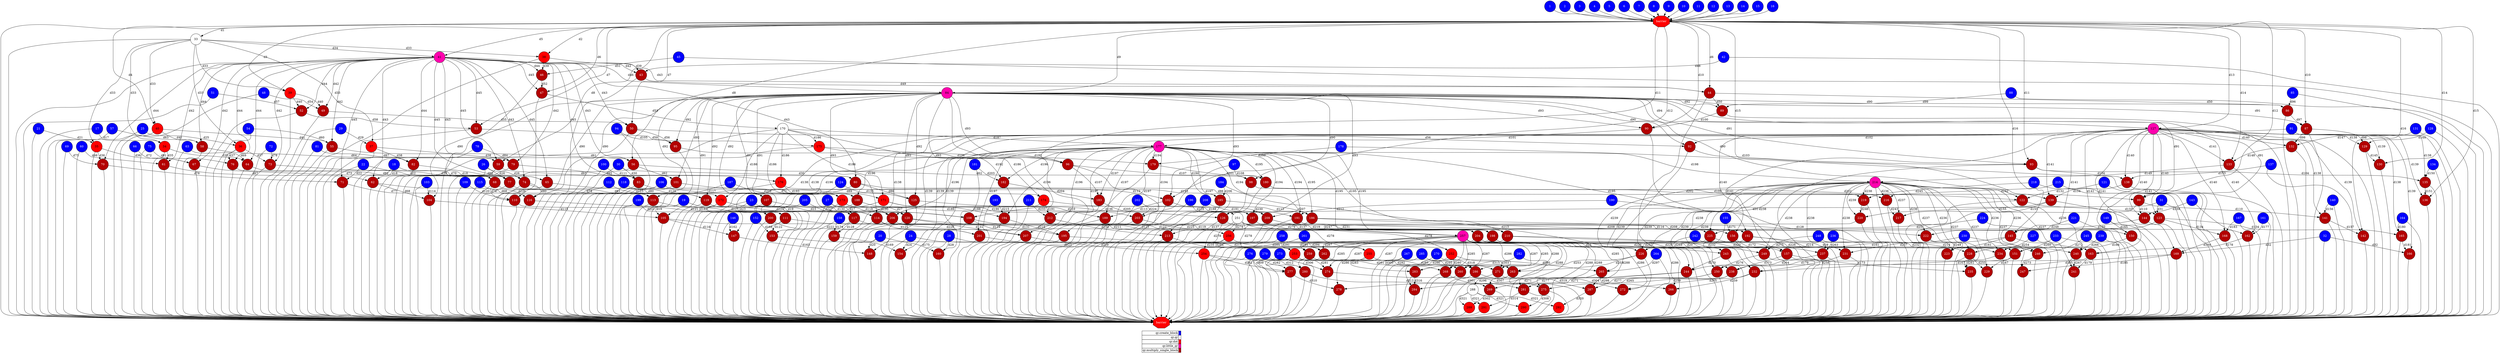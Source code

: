 digraph {
  rankdir=TB;
  labeljust="l";
  subgraph dependence_graph {
    ranksep=0.20;
    node[height=0.75];

1[shape=circle, style=filled fillcolor="#0000ff" fontcolor="#ffffff"];
2[shape=circle, style=filled fillcolor="#0000ff" fontcolor="#ffffff"];
3[shape=circle, style=filled fillcolor="#0000ff" fontcolor="#ffffff"];
4[shape=circle, style=filled fillcolor="#0000ff" fontcolor="#ffffff"];
5[shape=circle, style=filled fillcolor="#0000ff" fontcolor="#ffffff"];
6[shape=circle, style=filled fillcolor="#0000ff" fontcolor="#ffffff"];
7[shape=circle, style=filled fillcolor="#0000ff" fontcolor="#ffffff"];
8[shape=circle, style=filled fillcolor="#0000ff" fontcolor="#ffffff"];
9[shape=circle, style=filled fillcolor="#0000ff" fontcolor="#ffffff"];
10[shape=circle, style=filled fillcolor="#0000ff" fontcolor="#ffffff"];
11[shape=circle, style=filled fillcolor="#0000ff" fontcolor="#ffffff"];
12[shape=circle, style=filled fillcolor="#0000ff" fontcolor="#ffffff"];
13[shape=circle, style=filled fillcolor="#0000ff" fontcolor="#ffffff"];
14[shape=circle, style=filled fillcolor="#0000ff" fontcolor="#ffffff"];
15[shape=circle, style=filled fillcolor="#0000ff" fontcolor="#ffffff"];
16[shape=circle, style=filled fillcolor="#0000ff" fontcolor="#ffffff"];
Synchro1[label="barrier", shape=octagon, style=filled fillcolor="#ff0000" fontcolor="#FFFFFF"];
10 -> Synchro1;
13 -> Synchro1;
6 -> Synchro1;
8 -> Synchro1;
14 -> Synchro1;
4 -> Synchro1;
3 -> Synchro1;
1 -> Synchro1;
15 -> Synchro1;
5 -> Synchro1;
2 -> Synchro1;
7 -> Synchro1;
11 -> Synchro1;
16 -> Synchro1;
9 -> Synchro1;
12 -> Synchro1;
17[shape=circle, style=filled fillcolor="#0000ff" fontcolor="#ffffff"];
18[shape=circle, style=filled fillcolor="#0000ff" fontcolor="#ffffff"];
19[shape=circle, style=filled fillcolor="#0000ff" fontcolor="#ffffff"];
20[shape=circle, style=filled fillcolor="#0000ff" fontcolor="#ffffff"];
21[shape=circle, style=filled fillcolor="#0000ff" fontcolor="#ffffff"];
22[shape=circle, style=filled fillcolor="#0000ff" fontcolor="#ffffff"];
23[shape=circle, style=filled fillcolor="#0000ff" fontcolor="#ffffff"];
24[shape=circle, style=filled fillcolor="#0000ff" fontcolor="#ffffff"];
25[shape=circle, style=filled fillcolor="#0000ff" fontcolor="#ffffff"];
26[shape=circle, style=filled fillcolor="#0000ff" fontcolor="#ffffff"];
27[shape=circle, style=filled fillcolor="#0000ff" fontcolor="#ffffff"];
28[shape=circle, style=filled fillcolor="#0000ff" fontcolor="#ffffff"];
29[shape=circle, style=filled fillcolor="#0000ff" fontcolor="#ffffff"];
30[shape=circle, style=filled fillcolor="#0000ff" fontcolor="#ffffff"];
31[shape=circle, style=filled fillcolor="#0000ff" fontcolor="#ffffff"];
32[shape=circle, style=filled fillcolor="#0000ff" fontcolor="#ffffff"];
33[shape=circle, style=filled fillcolor="#ffffff" fontcolor="#000000"];
Synchro1 -> 33[ label="d1" ];
34[shape=circle, style=filled fillcolor="#ff0000" fontcolor="#000000"];
17 -> 34[ label="d17" ];
33 -> 34[ label="d33" ];
35[shape=circle, style=filled fillcolor="#ff0000" fontcolor="#000000"];
21 -> 35[ label="d21" ];
33 -> 35[ label="d33" ];
36[shape=circle, style=filled fillcolor="#ff0000" fontcolor="#000000"];
25 -> 36[ label="d25" ];
33 -> 36[ label="d33" ];
37[shape=circle, style=filled fillcolor="#ff0000" fontcolor="#000000"];
29 -> 37[ label="d29" ];
33 -> 37[ label="d33" ];
38[shape=circle, style=filled fillcolor="#ff0000" fontcolor="#000000"];
33 -> 38[ label="d33" ];
Synchro1 -> 38[ label="d2" ];
39[shape=circle, style=filled fillcolor="#ff0000" fontcolor="#000000"];
33 -> 39[ label="d33" ];
Synchro1 -> 39[ label="d3" ];
40[shape=circle, style=filled fillcolor="#ff0000" fontcolor="#000000"];
33 -> 40[ label="d33" ];
Synchro1 -> 40[ label="d4" ];
41[shape=circle, style=filled fillcolor="#ff00ae" fontcolor="#000000"];
33 -> 41[ label="d34" ];
Synchro1 -> 41[ label="d5" ];
42[shape=circle, style=filled fillcolor="#0000ff" fontcolor="#ffffff"];
43[shape=circle, style=filled fillcolor="#b30000" fontcolor="#ffffff"];
41 -> 43[ label="d42" ];
38 -> 43[ label="d39" ];
42 -> 43[ label="d48" ];
44[shape=circle, style=filled fillcolor="#b30000" fontcolor="#ffffff"];
41 -> 44[ label="d43" ];
Synchro1 -> 44[ label="d6" ];
43 -> 44[ label="d49" ];
45[shape=circle, style=filled fillcolor="#0000ff" fontcolor="#ffffff"];
46[shape=circle, style=filled fillcolor="#b30000" fontcolor="#ffffff"];
41 -> 46[ label="d44" ];
38 -> 46[ label="d39" ];
45 -> 46[ label="d51" ];
47[shape=circle, style=filled fillcolor="#b30000" fontcolor="#ffffff"];
41 -> 47[ label="d45" ];
Synchro1 -> 47[ label="d6" ];
46 -> 47[ label="d52" ];
48[shape=circle, style=filled fillcolor="#0000ff" fontcolor="#ffffff"];
49[shape=circle, style=filled fillcolor="#b30000" fontcolor="#ffffff"];
41 -> 49[ label="d42" ];
39 -> 49[ label="d40" ];
48 -> 49[ label="d54" ];
50[shape=circle, style=filled fillcolor="#b30000" fontcolor="#ffffff"];
41 -> 50[ label="d43" ];
Synchro1 -> 50[ label="d7" ];
49 -> 50[ label="d55" ];
51[shape=circle, style=filled fillcolor="#0000ff" fontcolor="#ffffff"];
52[shape=circle, style=filled fillcolor="#b30000" fontcolor="#ffffff"];
41 -> 52[ label="d44" ];
39 -> 52[ label="d40" ];
51 -> 52[ label="d57" ];
53[shape=circle, style=filled fillcolor="#b30000" fontcolor="#ffffff"];
41 -> 53[ label="d45" ];
Synchro1 -> 53[ label="d7" ];
52 -> 53[ label="d58" ];
54[shape=circle, style=filled fillcolor="#0000ff" fontcolor="#ffffff"];
55[shape=circle, style=filled fillcolor="#b30000" fontcolor="#ffffff"];
41 -> 55[ label="d42" ];
40 -> 55[ label="d41" ];
54 -> 55[ label="d60" ];
56[shape=circle, style=filled fillcolor="#b30000" fontcolor="#ffffff"];
41 -> 56[ label="d43" ];
Synchro1 -> 56[ label="d8" ];
55 -> 56[ label="d61" ];
57[shape=circle, style=filled fillcolor="#0000ff" fontcolor="#ffffff"];
58[shape=circle, style=filled fillcolor="#b30000" fontcolor="#ffffff"];
41 -> 58[ label="d44" ];
40 -> 58[ label="d41" ];
57 -> 58[ label="d63" ];
59[shape=circle, style=filled fillcolor="#b30000" fontcolor="#ffffff"];
41 -> 59[ label="d45" ];
Synchro1 -> 59[ label="d8" ];
58 -> 59[ label="d64" ];
60[shape=circle, style=filled fillcolor="#0000ff" fontcolor="#ffffff"];
61[shape=circle, style=filled fillcolor="#b30000" fontcolor="#ffffff"];
34 -> 61[ label="d35" ];
41 -> 61[ label="d42" ];
60 -> 61[ label="d66" ];
62[shape=circle, style=filled fillcolor="#b30000" fontcolor="#ffffff"];
18 -> 62[ label="d18" ];
41 -> 62[ label="d43" ];
61 -> 62[ label="d67" ];
63[shape=circle, style=filled fillcolor="#0000ff" fontcolor="#ffffff"];
64[shape=circle, style=filled fillcolor="#b30000" fontcolor="#ffffff"];
34 -> 64[ label="d35" ];
41 -> 64[ label="d44" ];
63 -> 64[ label="d69" ];
65[shape=circle, style=filled fillcolor="#b30000" fontcolor="#ffffff"];
18 -> 65[ label="d18" ];
41 -> 65[ label="d45" ];
64 -> 65[ label="d70" ];
66[shape=circle, style=filled fillcolor="#0000ff" fontcolor="#ffffff"];
67[shape=circle, style=filled fillcolor="#b30000" fontcolor="#ffffff"];
35 -> 67[ label="d36" ];
41 -> 67[ label="d42" ];
66 -> 67[ label="d72" ];
68[shape=circle, style=filled fillcolor="#b30000" fontcolor="#ffffff"];
22 -> 68[ label="d22" ];
41 -> 68[ label="d43" ];
67 -> 68[ label="d73" ];
69[shape=circle, style=filled fillcolor="#0000ff" fontcolor="#ffffff"];
70[shape=circle, style=filled fillcolor="#b30000" fontcolor="#ffffff"];
35 -> 70[ label="d36" ];
41 -> 70[ label="d44" ];
69 -> 70[ label="d75" ];
71[shape=circle, style=filled fillcolor="#b30000" fontcolor="#ffffff"];
22 -> 71[ label="d22" ];
41 -> 71[ label="d45" ];
70 -> 71[ label="d76" ];
72[shape=circle, style=filled fillcolor="#0000ff" fontcolor="#ffffff"];
73[shape=circle, style=filled fillcolor="#b30000" fontcolor="#ffffff"];
36 -> 73[ label="d37" ];
41 -> 73[ label="d42" ];
72 -> 73[ label="d78" ];
74[shape=circle, style=filled fillcolor="#b30000" fontcolor="#ffffff"];
26 -> 74[ label="d26" ];
41 -> 74[ label="d43" ];
73 -> 74[ label="d79" ];
75[shape=circle, style=filled fillcolor="#0000ff" fontcolor="#ffffff"];
76[shape=circle, style=filled fillcolor="#b30000" fontcolor="#ffffff"];
36 -> 76[ label="d37" ];
41 -> 76[ label="d44" ];
75 -> 76[ label="d81" ];
77[shape=circle, style=filled fillcolor="#b30000" fontcolor="#ffffff"];
26 -> 77[ label="d26" ];
41 -> 77[ label="d45" ];
76 -> 77[ label="d82" ];
78[shape=circle, style=filled fillcolor="#0000ff" fontcolor="#ffffff"];
79[shape=circle, style=filled fillcolor="#b30000" fontcolor="#ffffff"];
37 -> 79[ label="d38" ];
41 -> 79[ label="d42" ];
78 -> 79[ label="d84" ];
80[shape=circle, style=filled fillcolor="#b30000" fontcolor="#ffffff"];
30 -> 80[ label="d30" ];
41 -> 80[ label="d43" ];
79 -> 80[ label="d85" ];
81[shape=circle, style=filled fillcolor="#0000ff" fontcolor="#ffffff"];
82[shape=circle, style=filled fillcolor="#b30000" fontcolor="#ffffff"];
37 -> 82[ label="d38" ];
41 -> 82[ label="d44" ];
81 -> 82[ label="d87" ];
83[shape=circle, style=filled fillcolor="#b30000" fontcolor="#ffffff"];
30 -> 83[ label="d30" ];
41 -> 83[ label="d45" ];
82 -> 83[ label="d88" ];
84[shape=circle, style=filled fillcolor="#ff00ae" fontcolor="#000000"];
41 -> 84[ label="d46" ];
Synchro1 -> 84[ label="d9" ];
85[shape=circle, style=filled fillcolor="#0000ff" fontcolor="#ffffff"];
86[shape=circle, style=filled fillcolor="#b30000" fontcolor="#ffffff"];
84 -> 86[ label="d90" ];
44 -> 86[ label="d50" ];
85 -> 86[ label="d96" ];
87[shape=circle, style=filled fillcolor="#b30000" fontcolor="#ffffff"];
84 -> 87[ label="d91" ];
Synchro1 -> 87[ label="d10" ];
86 -> 87[ label="d97" ];
88[shape=circle, style=filled fillcolor="#0000ff" fontcolor="#ffffff"];
89[shape=circle, style=filled fillcolor="#b30000" fontcolor="#ffffff"];
84 -> 89[ label="d92" ];
44 -> 89[ label="d50" ];
88 -> 89[ label="d99" ];
90[shape=circle, style=filled fillcolor="#b30000" fontcolor="#ffffff"];
84 -> 90[ label="d93" ];
Synchro1 -> 90[ label="d10" ];
89 -> 90[ label="d100" ];
91[shape=circle, style=filled fillcolor="#0000ff" fontcolor="#ffffff"];
92[shape=circle, style=filled fillcolor="#b30000" fontcolor="#ffffff"];
84 -> 92[ label="d90" ];
50 -> 92[ label="d56" ];
91 -> 92[ label="d102" ];
93[shape=circle, style=filled fillcolor="#b30000" fontcolor="#ffffff"];
84 -> 93[ label="d91" ];
Synchro1 -> 93[ label="d11" ];
92 -> 93[ label="d103" ];
94[shape=circle, style=filled fillcolor="#0000ff" fontcolor="#ffffff"];
95[shape=circle, style=filled fillcolor="#b30000" fontcolor="#ffffff"];
84 -> 95[ label="d92" ];
50 -> 95[ label="d56" ];
94 -> 95[ label="d105" ];
96[shape=circle, style=filled fillcolor="#b30000" fontcolor="#ffffff"];
84 -> 96[ label="d93" ];
Synchro1 -> 96[ label="d11" ];
95 -> 96[ label="d106" ];
97[shape=circle, style=filled fillcolor="#0000ff" fontcolor="#ffffff"];
98[shape=circle, style=filled fillcolor="#b30000" fontcolor="#ffffff"];
84 -> 98[ label="d90" ];
56 -> 98[ label="d62" ];
97 -> 98[ label="d108" ];
99[shape=circle, style=filled fillcolor="#b30000" fontcolor="#ffffff"];
84 -> 99[ label="d91" ];
Synchro1 -> 99[ label="d12" ];
98 -> 99[ label="d109" ];
100[shape=circle, style=filled fillcolor="#0000ff" fontcolor="#ffffff"];
101[shape=circle, style=filled fillcolor="#b30000" fontcolor="#ffffff"];
84 -> 101[ label="d92" ];
56 -> 101[ label="d62" ];
100 -> 101[ label="d111" ];
102[shape=circle, style=filled fillcolor="#b30000" fontcolor="#ffffff"];
84 -> 102[ label="d93" ];
Synchro1 -> 102[ label="d12" ];
101 -> 102[ label="d112" ];
103[shape=circle, style=filled fillcolor="#0000ff" fontcolor="#ffffff"];
104[shape=circle, style=filled fillcolor="#b30000" fontcolor="#ffffff"];
62 -> 104[ label="d68" ];
84 -> 104[ label="d90" ];
103 -> 104[ label="d114" ];
105[shape=circle, style=filled fillcolor="#b30000" fontcolor="#ffffff"];
19 -> 105[ label="d19" ];
84 -> 105[ label="d91" ];
104 -> 105[ label="d115" ];
106[shape=circle, style=filled fillcolor="#0000ff" fontcolor="#ffffff"];
107[shape=circle, style=filled fillcolor="#b30000" fontcolor="#ffffff"];
62 -> 107[ label="d68" ];
84 -> 107[ label="d92" ];
106 -> 107[ label="d117" ];
108[shape=circle, style=filled fillcolor="#b30000" fontcolor="#ffffff"];
19 -> 108[ label="d19" ];
84 -> 108[ label="d93" ];
107 -> 108[ label="d118" ];
109[shape=circle, style=filled fillcolor="#0000ff" fontcolor="#ffffff"];
110[shape=circle, style=filled fillcolor="#b30000" fontcolor="#ffffff"];
68 -> 110[ label="d74" ];
84 -> 110[ label="d90" ];
109 -> 110[ label="d120" ];
111[shape=circle, style=filled fillcolor="#b30000" fontcolor="#ffffff"];
23 -> 111[ label="d23" ];
84 -> 111[ label="d91" ];
110 -> 111[ label="d121" ];
112[shape=circle, style=filled fillcolor="#0000ff" fontcolor="#ffffff"];
113[shape=circle, style=filled fillcolor="#b30000" fontcolor="#ffffff"];
68 -> 113[ label="d74" ];
84 -> 113[ label="d92" ];
112 -> 113[ label="d123" ];
114[shape=circle, style=filled fillcolor="#b30000" fontcolor="#ffffff"];
23 -> 114[ label="d23" ];
84 -> 114[ label="d93" ];
113 -> 114[ label="d124" ];
115[shape=circle, style=filled fillcolor="#0000ff" fontcolor="#ffffff"];
116[shape=circle, style=filled fillcolor="#b30000" fontcolor="#ffffff"];
74 -> 116[ label="d80" ];
84 -> 116[ label="d90" ];
115 -> 116[ label="d126" ];
117[shape=circle, style=filled fillcolor="#b30000" fontcolor="#ffffff"];
27 -> 117[ label="d27" ];
84 -> 117[ label="d91" ];
116 -> 117[ label="d127" ];
118[shape=circle, style=filled fillcolor="#0000ff" fontcolor="#ffffff"];
119[shape=circle, style=filled fillcolor="#b30000" fontcolor="#ffffff"];
74 -> 119[ label="d80" ];
84 -> 119[ label="d92" ];
118 -> 119[ label="d129" ];
120[shape=circle, style=filled fillcolor="#b30000" fontcolor="#ffffff"];
27 -> 120[ label="d27" ];
84 -> 120[ label="d93" ];
119 -> 120[ label="d130" ];
121[shape=circle, style=filled fillcolor="#0000ff" fontcolor="#ffffff"];
122[shape=circle, style=filled fillcolor="#b30000" fontcolor="#ffffff"];
80 -> 122[ label="d86" ];
84 -> 122[ label="d90" ];
121 -> 122[ label="d132" ];
123[shape=circle, style=filled fillcolor="#b30000" fontcolor="#ffffff"];
31 -> 123[ label="d31" ];
84 -> 123[ label="d91" ];
122 -> 123[ label="d133" ];
124[shape=circle, style=filled fillcolor="#0000ff" fontcolor="#ffffff"];
125[shape=circle, style=filled fillcolor="#b30000" fontcolor="#ffffff"];
80 -> 125[ label="d86" ];
84 -> 125[ label="d92" ];
124 -> 125[ label="d135" ];
126[shape=circle, style=filled fillcolor="#b30000" fontcolor="#ffffff"];
31 -> 126[ label="d31" ];
84 -> 126[ label="d93" ];
125 -> 126[ label="d136" ];
127[shape=circle, style=filled fillcolor="#ff00ae" fontcolor="#000000"];
84 -> 127[ label="d94" ];
Synchro1 -> 127[ label="d13" ];
128[shape=circle, style=filled fillcolor="#0000ff" fontcolor="#ffffff"];
129[shape=circle, style=filled fillcolor="#b30000" fontcolor="#ffffff"];
127 -> 129[ label="d138" ];
87 -> 129[ label="d98" ];
128 -> 129[ label="d144" ];
130[shape=circle, style=filled fillcolor="#b30000" fontcolor="#ffffff"];
127 -> 130[ label="d139" ];
Synchro1 -> 130[ label="d14" ];
129 -> 130[ label="d145" ];
131[shape=circle, style=filled fillcolor="#0000ff" fontcolor="#ffffff"];
132[shape=circle, style=filled fillcolor="#b30000" fontcolor="#ffffff"];
127 -> 132[ label="d140" ];
87 -> 132[ label="d98" ];
131 -> 132[ label="d147" ];
133[shape=circle, style=filled fillcolor="#b30000" fontcolor="#ffffff"];
127 -> 133[ label="d141" ];
Synchro1 -> 133[ label="d14" ];
132 -> 133[ label="d148" ];
134[shape=circle, style=filled fillcolor="#0000ff" fontcolor="#ffffff"];
135[shape=circle, style=filled fillcolor="#b30000" fontcolor="#ffffff"];
127 -> 135[ label="d138" ];
93 -> 135[ label="d104" ];
134 -> 135[ label="d150" ];
136[shape=circle, style=filled fillcolor="#b30000" fontcolor="#ffffff"];
127 -> 136[ label="d139" ];
Synchro1 -> 136[ label="d15" ];
135 -> 136[ label="d151" ];
137[shape=circle, style=filled fillcolor="#0000ff" fontcolor="#ffffff"];
138[shape=circle, style=filled fillcolor="#b30000" fontcolor="#ffffff"];
127 -> 138[ label="d140" ];
93 -> 138[ label="d104" ];
137 -> 138[ label="d153" ];
139[shape=circle, style=filled fillcolor="#b30000" fontcolor="#ffffff"];
127 -> 139[ label="d141" ];
Synchro1 -> 139[ label="d15" ];
138 -> 139[ label="d154" ];
140[shape=circle, style=filled fillcolor="#0000ff" fontcolor="#ffffff"];
141[shape=circle, style=filled fillcolor="#b30000" fontcolor="#ffffff"];
127 -> 141[ label="d138" ];
99 -> 141[ label="d110" ];
140 -> 141[ label="d156" ];
142[shape=circle, style=filled fillcolor="#b30000" fontcolor="#ffffff"];
127 -> 142[ label="d139" ];
Synchro1 -> 142[ label="d16" ];
141 -> 142[ label="d157" ];
143[shape=circle, style=filled fillcolor="#0000ff" fontcolor="#ffffff"];
144[shape=circle, style=filled fillcolor="#b30000" fontcolor="#ffffff"];
127 -> 144[ label="d140" ];
99 -> 144[ label="d110" ];
143 -> 144[ label="d159" ];
145[shape=circle, style=filled fillcolor="#b30000" fontcolor="#ffffff"];
127 -> 145[ label="d141" ];
Synchro1 -> 145[ label="d16" ];
144 -> 145[ label="d160" ];
146[shape=circle, style=filled fillcolor="#0000ff" fontcolor="#ffffff"];
147[shape=circle, style=filled fillcolor="#b30000" fontcolor="#ffffff"];
105 -> 147[ label="d116" ];
127 -> 147[ label="d138" ];
146 -> 147[ label="d162" ];
148[shape=circle, style=filled fillcolor="#b30000" fontcolor="#ffffff"];
20 -> 148[ label="d20" ];
127 -> 148[ label="d139" ];
147 -> 148[ label="d163" ];
149[shape=circle, style=filled fillcolor="#0000ff" fontcolor="#ffffff"];
150[shape=circle, style=filled fillcolor="#b30000" fontcolor="#ffffff"];
105 -> 150[ label="d116" ];
127 -> 150[ label="d140" ];
149 -> 150[ label="d165" ];
151[shape=circle, style=filled fillcolor="#b30000" fontcolor="#ffffff"];
20 -> 151[ label="d20" ];
127 -> 151[ label="d141" ];
150 -> 151[ label="d166" ];
152[shape=circle, style=filled fillcolor="#0000ff" fontcolor="#ffffff"];
153[shape=circle, style=filled fillcolor="#b30000" fontcolor="#ffffff"];
111 -> 153[ label="d122" ];
127 -> 153[ label="d138" ];
152 -> 153[ label="d168" ];
154[shape=circle, style=filled fillcolor="#b30000" fontcolor="#ffffff"];
24 -> 154[ label="d24" ];
127 -> 154[ label="d139" ];
153 -> 154[ label="d169" ];
155[shape=circle, style=filled fillcolor="#0000ff" fontcolor="#ffffff"];
156[shape=circle, style=filled fillcolor="#b30000" fontcolor="#ffffff"];
111 -> 156[ label="d122" ];
127 -> 156[ label="d140" ];
155 -> 156[ label="d171" ];
157[shape=circle, style=filled fillcolor="#b30000" fontcolor="#ffffff"];
24 -> 157[ label="d24" ];
127 -> 157[ label="d141" ];
156 -> 157[ label="d172" ];
158[shape=circle, style=filled fillcolor="#0000ff" fontcolor="#ffffff"];
159[shape=circle, style=filled fillcolor="#b30000" fontcolor="#ffffff"];
117 -> 159[ label="d128" ];
127 -> 159[ label="d138" ];
158 -> 159[ label="d174" ];
160[shape=circle, style=filled fillcolor="#b30000" fontcolor="#ffffff"];
28 -> 160[ label="d28" ];
127 -> 160[ label="d139" ];
159 -> 160[ label="d175" ];
161[shape=circle, style=filled fillcolor="#0000ff" fontcolor="#ffffff"];
162[shape=circle, style=filled fillcolor="#b30000" fontcolor="#ffffff"];
117 -> 162[ label="d128" ];
127 -> 162[ label="d140" ];
161 -> 162[ label="d177" ];
163[shape=circle, style=filled fillcolor="#b30000" fontcolor="#ffffff"];
28 -> 163[ label="d28" ];
127 -> 163[ label="d141" ];
162 -> 163[ label="d178" ];
164[shape=circle, style=filled fillcolor="#0000ff" fontcolor="#ffffff"];
165[shape=circle, style=filled fillcolor="#b30000" fontcolor="#ffffff"];
123 -> 165[ label="d134" ];
127 -> 165[ label="d138" ];
164 -> 165[ label="d180" ];
166[shape=circle, style=filled fillcolor="#b30000" fontcolor="#ffffff"];
32 -> 166[ label="d32" ];
127 -> 166[ label="d139" ];
165 -> 166[ label="d181" ];
167[shape=circle, style=filled fillcolor="#0000ff" fontcolor="#ffffff"];
168[shape=circle, style=filled fillcolor="#b30000" fontcolor="#ffffff"];
123 -> 168[ label="d134" ];
127 -> 168[ label="d140" ];
167 -> 168[ label="d183" ];
169[shape=circle, style=filled fillcolor="#b30000" fontcolor="#ffffff"];
32 -> 169[ label="d32" ];
127 -> 169[ label="d141" ];
168 -> 169[ label="d184" ];
170[shape=circle, style=filled fillcolor="#ffffff" fontcolor="#000000"];
47 -> 170[ label="d53" ];
171[shape=circle, style=filled fillcolor="#ff0000" fontcolor="#000000"];
65 -> 171[ label="d71" ];
170 -> 171[ label="d186" ];
172[shape=circle, style=filled fillcolor="#ff0000" fontcolor="#000000"];
71 -> 172[ label="d77" ];
170 -> 172[ label="d186" ];
173[shape=circle, style=filled fillcolor="#ff0000" fontcolor="#000000"];
77 -> 173[ label="d83" ];
170 -> 173[ label="d186" ];
174[shape=circle, style=filled fillcolor="#ff0000" fontcolor="#000000"];
83 -> 174[ label="d89" ];
170 -> 174[ label="d186" ];
175[shape=circle, style=filled fillcolor="#ff0000" fontcolor="#000000"];
170 -> 175[ label="d186" ];
53 -> 175[ label="d59" ];
176[shape=circle, style=filled fillcolor="#ff0000" fontcolor="#000000"];
170 -> 176[ label="d186" ];
59 -> 176[ label="d65" ];
177[shape=circle, style=filled fillcolor="#ff00ae" fontcolor="#000000"];
170 -> 177[ label="d187" ];
90 -> 177[ label="d101" ];
178[shape=circle, style=filled fillcolor="#0000ff" fontcolor="#ffffff"];
179[shape=circle, style=filled fillcolor="#b30000" fontcolor="#ffffff"];
177 -> 179[ label="d194" ];
175 -> 179[ label="d192" ];
178 -> 179[ label="d200" ];
180[shape=circle, style=filled fillcolor="#b30000" fontcolor="#ffffff"];
177 -> 180[ label="d195" ];
96 -> 180[ label="d107" ];
179 -> 180[ label="d201" ];
181[shape=circle, style=filled fillcolor="#0000ff" fontcolor="#ffffff"];
182[shape=circle, style=filled fillcolor="#b30000" fontcolor="#ffffff"];
177 -> 182[ label="d196" ];
175 -> 182[ label="d192" ];
181 -> 182[ label="d203" ];
183[shape=circle, style=filled fillcolor="#b30000" fontcolor="#ffffff"];
177 -> 183[ label="d197" ];
96 -> 183[ label="d107" ];
182 -> 183[ label="d204" ];
184[shape=circle, style=filled fillcolor="#0000ff" fontcolor="#ffffff"];
185[shape=circle, style=filled fillcolor="#b30000" fontcolor="#ffffff"];
177 -> 185[ label="d194" ];
176 -> 185[ label="d193" ];
184 -> 185[ label="d206" ];
186[shape=circle, style=filled fillcolor="#b30000" fontcolor="#ffffff"];
177 -> 186[ label="d195" ];
102 -> 186[ label="d113" ];
185 -> 186[ label="d207" ];
187[shape=circle, style=filled fillcolor="#0000ff" fontcolor="#ffffff"];
188[shape=circle, style=filled fillcolor="#b30000" fontcolor="#ffffff"];
177 -> 188[ label="d196" ];
176 -> 188[ label="d193" ];
187 -> 188[ label="d209" ];
189[shape=circle, style=filled fillcolor="#b30000" fontcolor="#ffffff"];
177 -> 189[ label="d197" ];
102 -> 189[ label="d113" ];
188 -> 189[ label="d210" ];
190[shape=circle, style=filled fillcolor="#0000ff" fontcolor="#ffffff"];
191[shape=circle, style=filled fillcolor="#b30000" fontcolor="#ffffff"];
171 -> 191[ label="d188" ];
177 -> 191[ label="d194" ];
190 -> 191[ label="d212" ];
192[shape=circle, style=filled fillcolor="#b30000" fontcolor="#ffffff"];
108 -> 192[ label="d119" ];
177 -> 192[ label="d195" ];
191 -> 192[ label="d213" ];
193[shape=circle, style=filled fillcolor="#0000ff" fontcolor="#ffffff"];
194[shape=circle, style=filled fillcolor="#b30000" fontcolor="#ffffff"];
171 -> 194[ label="d188" ];
177 -> 194[ label="d196" ];
193 -> 194[ label="d215" ];
195[shape=circle, style=filled fillcolor="#b30000" fontcolor="#ffffff"];
108 -> 195[ label="d119" ];
177 -> 195[ label="d197" ];
194 -> 195[ label="d216" ];
196[shape=circle, style=filled fillcolor="#0000ff" fontcolor="#ffffff"];
197[shape=circle, style=filled fillcolor="#b30000" fontcolor="#ffffff"];
172 -> 197[ label="d189" ];
177 -> 197[ label="d194" ];
196 -> 197[ label="d218" ];
198[shape=circle, style=filled fillcolor="#b30000" fontcolor="#ffffff"];
114 -> 198[ label="d125" ];
177 -> 198[ label="d195" ];
197 -> 198[ label="d219" ];
199[shape=circle, style=filled fillcolor="#0000ff" fontcolor="#ffffff"];
200[shape=circle, style=filled fillcolor="#b30000" fontcolor="#ffffff"];
172 -> 200[ label="d189" ];
177 -> 200[ label="d196" ];
199 -> 200[ label="d221" ];
201[shape=circle, style=filled fillcolor="#b30000" fontcolor="#ffffff"];
114 -> 201[ label="d125" ];
177 -> 201[ label="d197" ];
200 -> 201[ label="d222" ];
202[shape=circle, style=filled fillcolor="#0000ff" fontcolor="#ffffff"];
203[shape=circle, style=filled fillcolor="#b30000" fontcolor="#ffffff"];
173 -> 203[ label="d190" ];
177 -> 203[ label="d194" ];
202 -> 203[ label="d224" ];
204[shape=circle, style=filled fillcolor="#b30000" fontcolor="#ffffff"];
120 -> 204[ label="d131" ];
177 -> 204[ label="d195" ];
203 -> 204[ label="d225" ];
205[shape=circle, style=filled fillcolor="#0000ff" fontcolor="#ffffff"];
206[shape=circle, style=filled fillcolor="#b30000" fontcolor="#ffffff"];
173 -> 206[ label="d190" ];
177 -> 206[ label="d196" ];
205 -> 206[ label="d227" ];
207[shape=circle, style=filled fillcolor="#b30000" fontcolor="#ffffff"];
120 -> 207[ label="d131" ];
177 -> 207[ label="d197" ];
206 -> 207[ label="d228" ];
208[shape=circle, style=filled fillcolor="#0000ff" fontcolor="#ffffff"];
209[shape=circle, style=filled fillcolor="#b30000" fontcolor="#ffffff"];
174 -> 209[ label="d191" ];
177 -> 209[ label="d194" ];
208 -> 209[ label="d230" ];
210[shape=circle, style=filled fillcolor="#b30000" fontcolor="#ffffff"];
126 -> 210[ label="d137" ];
177 -> 210[ label="d195" ];
209 -> 210[ label="d231" ];
211[shape=circle, style=filled fillcolor="#0000ff" fontcolor="#ffffff"];
212[shape=circle, style=filled fillcolor="#b30000" fontcolor="#ffffff"];
174 -> 212[ label="d191" ];
177 -> 212[ label="d196" ];
211 -> 212[ label="d233" ];
213[shape=circle, style=filled fillcolor="#b30000" fontcolor="#ffffff"];
126 -> 213[ label="d137" ];
177 -> 213[ label="d197" ];
212 -> 213[ label="d234" ];
214[shape=circle, style=filled fillcolor="#ff00ae" fontcolor="#000000"];
177 -> 214[ label="d198" ];
133 -> 214[ label="d149" ];
215[shape=circle, style=filled fillcolor="#0000ff" fontcolor="#ffffff"];
216[shape=circle, style=filled fillcolor="#b30000" fontcolor="#ffffff"];
214 -> 216[ label="d236" ];
180 -> 216[ label="d202" ];
215 -> 216[ label="d242" ];
217[shape=circle, style=filled fillcolor="#b30000" fontcolor="#ffffff"];
214 -> 217[ label="d237" ];
139 -> 217[ label="d155" ];
216 -> 217[ label="d243" ];
218[shape=circle, style=filled fillcolor="#0000ff" fontcolor="#ffffff"];
219[shape=circle, style=filled fillcolor="#b30000" fontcolor="#ffffff"];
214 -> 219[ label="d238" ];
180 -> 219[ label="d202" ];
218 -> 219[ label="d245" ];
220[shape=circle, style=filled fillcolor="#b30000" fontcolor="#ffffff"];
214 -> 220[ label="d239" ];
139 -> 220[ label="d155" ];
219 -> 220[ label="d246" ];
221[shape=circle, style=filled fillcolor="#0000ff" fontcolor="#ffffff"];
222[shape=circle, style=filled fillcolor="#b30000" fontcolor="#ffffff"];
214 -> 222[ label="d236" ];
186 -> 222[ label="d208" ];
221 -> 222[ label="d248" ];
223[shape=circle, style=filled fillcolor="#b30000" fontcolor="#ffffff"];
214 -> 223[ label="d237" ];
145 -> 223[ label="d161" ];
222 -> 223[ label="d249" ];
224[shape=circle, style=filled fillcolor="#0000ff" fontcolor="#ffffff"];
225[shape=circle, style=filled fillcolor="#b30000" fontcolor="#ffffff"];
214 -> 225[ label="d238" ];
186 -> 225[ label="d208" ];
224 -> 225[ label="d251" ];
226[shape=circle, style=filled fillcolor="#b30000" fontcolor="#ffffff"];
214 -> 226[ label="d239" ];
145 -> 226[ label="d161" ];
225 -> 226[ label="d252" ];
227[shape=circle, style=filled fillcolor="#0000ff" fontcolor="#ffffff"];
228[shape=circle, style=filled fillcolor="#b30000" fontcolor="#ffffff"];
192 -> 228[ label="d214" ];
214 -> 228[ label="d236" ];
227 -> 228[ label="d254" ];
229[shape=circle, style=filled fillcolor="#b30000" fontcolor="#ffffff"];
151 -> 229[ label="d167" ];
214 -> 229[ label="d237" ];
228 -> 229[ label="d255" ];
230[shape=circle, style=filled fillcolor="#0000ff" fontcolor="#ffffff"];
231[shape=circle, style=filled fillcolor="#b30000" fontcolor="#ffffff"];
192 -> 231[ label="d214" ];
214 -> 231[ label="d238" ];
230 -> 231[ label="d257" ];
232[shape=circle, style=filled fillcolor="#b30000" fontcolor="#ffffff"];
151 -> 232[ label="d167" ];
214 -> 232[ label="d239" ];
231 -> 232[ label="d258" ];
233[shape=circle, style=filled fillcolor="#0000ff" fontcolor="#ffffff"];
234[shape=circle, style=filled fillcolor="#b30000" fontcolor="#ffffff"];
198 -> 234[ label="d220" ];
214 -> 234[ label="d236" ];
233 -> 234[ label="d260" ];
235[shape=circle, style=filled fillcolor="#b30000" fontcolor="#ffffff"];
157 -> 235[ label="d173" ];
214 -> 235[ label="d237" ];
234 -> 235[ label="d261" ];
236[shape=circle, style=filled fillcolor="#0000ff" fontcolor="#ffffff"];
237[shape=circle, style=filled fillcolor="#b30000" fontcolor="#ffffff"];
198 -> 237[ label="d220" ];
214 -> 237[ label="d238" ];
236 -> 237[ label="d263" ];
238[shape=circle, style=filled fillcolor="#b30000" fontcolor="#ffffff"];
157 -> 238[ label="d173" ];
214 -> 238[ label="d239" ];
237 -> 238[ label="d264" ];
239[shape=circle, style=filled fillcolor="#0000ff" fontcolor="#ffffff"];
240[shape=circle, style=filled fillcolor="#b30000" fontcolor="#ffffff"];
204 -> 240[ label="d226" ];
214 -> 240[ label="d236" ];
239 -> 240[ label="d266" ];
241[shape=circle, style=filled fillcolor="#b30000" fontcolor="#ffffff"];
163 -> 241[ label="d179" ];
214 -> 241[ label="d237" ];
240 -> 241[ label="d267" ];
242[shape=circle, style=filled fillcolor="#0000ff" fontcolor="#ffffff"];
243[shape=circle, style=filled fillcolor="#b30000" fontcolor="#ffffff"];
204 -> 243[ label="d226" ];
214 -> 243[ label="d238" ];
242 -> 243[ label="d269" ];
244[shape=circle, style=filled fillcolor="#b30000" fontcolor="#ffffff"];
163 -> 244[ label="d179" ];
214 -> 244[ label="d239" ];
243 -> 244[ label="d270" ];
245[shape=circle, style=filled fillcolor="#0000ff" fontcolor="#ffffff"];
246[shape=circle, style=filled fillcolor="#b30000" fontcolor="#ffffff"];
210 -> 246[ label="d232" ];
214 -> 246[ label="d236" ];
245 -> 246[ label="d272" ];
247[shape=circle, style=filled fillcolor="#b30000" fontcolor="#ffffff"];
169 -> 247[ label="d185" ];
214 -> 247[ label="d237" ];
246 -> 247[ label="d273" ];
248[shape=circle, style=filled fillcolor="#0000ff" fontcolor="#ffffff"];
249[shape=circle, style=filled fillcolor="#b30000" fontcolor="#ffffff"];
210 -> 249[ label="d232" ];
214 -> 249[ label="d238" ];
248 -> 249[ label="d275" ];
250[shape=circle, style=filled fillcolor="#b30000" fontcolor="#ffffff"];
169 -> 250[ label="d185" ];
214 -> 250[ label="d239" ];
249 -> 250[ label="d276" ];
251[shape=circle, style=filled fillcolor="#ffffff" fontcolor="#000000"];
183 -> 251[ label="d205" ];
252[shape=circle, style=filled fillcolor="#ff0000" fontcolor="#000000"];
195 -> 252[ label="d217" ];
251 -> 252[ label="d278" ];
253[shape=circle, style=filled fillcolor="#ff0000" fontcolor="#000000"];
201 -> 253[ label="d223" ];
251 -> 253[ label="d278" ];
254[shape=circle, style=filled fillcolor="#ff0000" fontcolor="#000000"];
207 -> 254[ label="d229" ];
251 -> 254[ label="d278" ];
255[shape=circle, style=filled fillcolor="#ff0000" fontcolor="#000000"];
213 -> 255[ label="d235" ];
251 -> 255[ label="d278" ];
256[shape=circle, style=filled fillcolor="#ff0000" fontcolor="#000000"];
251 -> 256[ label="d278" ];
189 -> 256[ label="d211" ];
257[shape=circle, style=filled fillcolor="#ff00ae" fontcolor="#000000"];
251 -> 257[ label="d279" ];
220 -> 257[ label="d247" ];
258[shape=circle, style=filled fillcolor="#0000ff" fontcolor="#ffffff"];
259[shape=circle, style=filled fillcolor="#b30000" fontcolor="#ffffff"];
257 -> 259[ label="d285" ];
256 -> 259[ label="d284" ];
258 -> 259[ label="d291" ];
260[shape=circle, style=filled fillcolor="#b30000" fontcolor="#ffffff"];
257 -> 260[ label="d286" ];
226 -> 260[ label="d253" ];
259 -> 260[ label="d292" ];
261[shape=circle, style=filled fillcolor="#0000ff" fontcolor="#ffffff"];
262[shape=circle, style=filled fillcolor="#b30000" fontcolor="#ffffff"];
257 -> 262[ label="d287" ];
256 -> 262[ label="d284" ];
261 -> 262[ label="d294" ];
263[shape=circle, style=filled fillcolor="#b30000" fontcolor="#ffffff"];
257 -> 263[ label="d288" ];
226 -> 263[ label="d253" ];
262 -> 263[ label="d295" ];
264[shape=circle, style=filled fillcolor="#0000ff" fontcolor="#ffffff"];
265[shape=circle, style=filled fillcolor="#b30000" fontcolor="#ffffff"];
252 -> 265[ label="d280" ];
257 -> 265[ label="d285" ];
264 -> 265[ label="d297" ];
266[shape=circle, style=filled fillcolor="#b30000" fontcolor="#ffffff"];
232 -> 266[ label="d259" ];
257 -> 266[ label="d286" ];
265 -> 266[ label="d298" ];
267[shape=circle, style=filled fillcolor="#0000ff" fontcolor="#ffffff"];
268[shape=circle, style=filled fillcolor="#b30000" fontcolor="#ffffff"];
252 -> 268[ label="d280" ];
257 -> 268[ label="d287" ];
267 -> 268[ label="d300" ];
269[shape=circle, style=filled fillcolor="#b30000" fontcolor="#ffffff"];
232 -> 269[ label="d259" ];
257 -> 269[ label="d288" ];
268 -> 269[ label="d301" ];
270[shape=circle, style=filled fillcolor="#0000ff" fontcolor="#ffffff"];
271[shape=circle, style=filled fillcolor="#b30000" fontcolor="#ffffff"];
253 -> 271[ label="d281" ];
257 -> 271[ label="d285" ];
270 -> 271[ label="d303" ];
272[shape=circle, style=filled fillcolor="#b30000" fontcolor="#ffffff"];
238 -> 272[ label="d265" ];
257 -> 272[ label="d286" ];
271 -> 272[ label="d304" ];
273[shape=circle, style=filled fillcolor="#0000ff" fontcolor="#ffffff"];
274[shape=circle, style=filled fillcolor="#b30000" fontcolor="#ffffff"];
253 -> 274[ label="d281" ];
257 -> 274[ label="d287" ];
273 -> 274[ label="d306" ];
275[shape=circle, style=filled fillcolor="#b30000" fontcolor="#ffffff"];
238 -> 275[ label="d265" ];
257 -> 275[ label="d288" ];
274 -> 275[ label="d307" ];
276[shape=circle, style=filled fillcolor="#0000ff" fontcolor="#ffffff"];
277[shape=circle, style=filled fillcolor="#b30000" fontcolor="#ffffff"];
254 -> 277[ label="d282" ];
257 -> 277[ label="d285" ];
276 -> 277[ label="d309" ];
278[shape=circle, style=filled fillcolor="#b30000" fontcolor="#ffffff"];
244 -> 278[ label="d271" ];
257 -> 278[ label="d286" ];
277 -> 278[ label="d310" ];
279[shape=circle, style=filled fillcolor="#0000ff" fontcolor="#ffffff"];
280[shape=circle, style=filled fillcolor="#b30000" fontcolor="#ffffff"];
254 -> 280[ label="d282" ];
257 -> 280[ label="d287" ];
279 -> 280[ label="d312" ];
281[shape=circle, style=filled fillcolor="#b30000" fontcolor="#ffffff"];
244 -> 281[ label="d271" ];
257 -> 281[ label="d288" ];
280 -> 281[ label="d313" ];
282[shape=circle, style=filled fillcolor="#0000ff" fontcolor="#ffffff"];
283[shape=circle, style=filled fillcolor="#b30000" fontcolor="#ffffff"];
255 -> 283[ label="d283" ];
257 -> 283[ label="d285" ];
282 -> 283[ label="d315" ];
284[shape=circle, style=filled fillcolor="#b30000" fontcolor="#ffffff"];
250 -> 284[ label="d277" ];
257 -> 284[ label="d286" ];
283 -> 284[ label="d316" ];
285[shape=circle, style=filled fillcolor="#0000ff" fontcolor="#ffffff"];
286[shape=circle, style=filled fillcolor="#b30000" fontcolor="#ffffff"];
255 -> 286[ label="d283" ];
257 -> 286[ label="d287" ];
285 -> 286[ label="d318" ];
287[shape=circle, style=filled fillcolor="#b30000" fontcolor="#ffffff"];
250 -> 287[ label="d277" ];
257 -> 287[ label="d288" ];
286 -> 287[ label="d319" ];
288[shape=circle, style=filled fillcolor="#ffffff" fontcolor="#000000"];
263 -> 288[ label="d296" ];
289[shape=circle, style=filled fillcolor="#ff0000" fontcolor="#000000"];
269 -> 289[ label="d302" ];
288 -> 289[ label="d321" ];
290[shape=circle, style=filled fillcolor="#ff0000" fontcolor="#000000"];
275 -> 290[ label="d308" ];
288 -> 290[ label="d321" ];
291[shape=circle, style=filled fillcolor="#ff0000" fontcolor="#000000"];
281 -> 291[ label="d314" ];
288 -> 291[ label="d321" ];
292[shape=circle, style=filled fillcolor="#ff0000" fontcolor="#000000"];
287 -> 292[ label="d320" ];
288 -> 292[ label="d321" ];
Synchro2[label="barrier", shape=octagon, style=filled fillcolor="#ff0000" fontcolor="#FFFFFF"];
Synchro1 -> Synchro2;
93 -> Synchro2;
113 -> Synchro2;
136 -> Synchro2;
252 -> Synchro2;
283 -> Synchro2;
159 -> Synchro2;
196 -> Synchro2;
57 -> Synchro2;
161 -> Synchro2;
204 -> Synchro2;
176 -> Synchro2;
241 -> Synchro2;
138 -> Synchro2;
107 -> Synchro2;
118 -> Synchro2;
195 -> Synchro2;
228 -> Synchro2;
233 -> Synchro2;
129 -> Synchro2;
260 -> Synchro2;
98 -> Synchro2;
73 -> Synchro2;
41 -> Synchro2;
172 -> Synchro2;
125 -> Synchro2;
210 -> Synchro2;
142 -> Synchro2;
255 -> Synchro2;
277 -> Synchro2;
234 -> Synchro2;
247 -> Synchro2;
47 -> Synchro2;
284 -> Synchro2;
185 -> Synchro2;
181 -> Synchro2;
282 -> Synchro2;
134 -> Synchro2;
139 -> Synchro2;
191 -> Synchro2;
251 -> Synchro2;
69 -> Synchro2;
287 -> Synchro2;
32 -> Synchro2;
105 -> Synchro2;
115 -> Synchro2;
59 -> Synchro2;
75 -> Synchro2;
114 -> Synchro2;
90 -> Synchro2;
203 -> Synchro2;
235 -> Synchro2;
91 -> Synchro2;
96 -> Synchro2;
27 -> Synchro2;
110 -> Synchro2;
219 -> Synchro2;
151 -> Synchro2;
223 -> Synchro2;
289 -> Synchro2;
216 -> Synchro2;
46 -> Synchro2;
268 -> Synchro2;
164 -> Synchro2;
167 -> Synchro2;
42 -> Synchro2;
94 -> Synchro2;
275 -> Synchro2;
38 -> Synchro2;
127 -> Synchro2;
280 -> Synchro2;
135 -> Synchro2;
166 -> Synchro2;
133 -> Synchro2;
52 -> Synchro2;
212 -> Synchro2;
43 -> Synchro2;
137 -> Synchro2;
61 -> Synchro2;
272 -> Synchro2;
22 -> Synchro2;
55 -> Synchro2;
26 -> Synchro2;
150 -> Synchro2;
259 -> Synchro2;
48 -> Synchro2;
266 -> Synchro2;
253 -> Synchro2;
227 -> Synchro2;
288 -> Synchro2;
119 -> Synchro2;
149 -> Synchro2;
207 -> Synchro2;
35 -> Synchro2;
81 -> Synchro2;
163 -> Synchro2;
189 -> Synchro2;
265 -> Synchro2;
95 -> Synchro2;
220 -> Synchro2;
101 -> Synchro2;
226 -> Synchro2;
231 -> Synchro2;
62 -> Synchro2;
116 -> Synchro2;
174 -> Synchro2;
258 -> Synchro2;
24 -> Synchro2;
29 -> Synchro2;
36 -> Synchro2;
106 -> Synchro2;
82 -> Synchro2;
165 -> Synchro2;
34 -> Synchro2;
199 -> Synchro2;
209 -> Synchro2;
109 -> Synchro2;
154 -> Synchro2;
170 -> Synchro2;
213 -> Synchro2;
244 -> Synchro2;
281 -> Synchro2;
144 -> Synchro2;
77 -> Synchro2;
168 -> Synchro2;
64 -> Synchro2;
180 -> Synchro2;
30 -> Synchro2;
152 -> Synchro2;
217 -> Synchro2;
193 -> Synchro2;
67 -> Synchro2;
254 -> Synchro2;
51 -> Synchro2;
279 -> Synchro2;
239 -> Synchro2;
158 -> Synchro2;
292 -> Synchro2;
102 -> Synchro2;
78 -> Synchro2;
263 -> Synchro2;
63 -> Synchro2;
169 -> Synchro2;
215 -> Synchro2;
53 -> Synchro2;
267 -> Synchro2;
123 -> Synchro2;
276 -> Synchro2;
162 -> Synchro2;
261 -> Synchro2;
197 -> Synchro2;
88 -> Synchro2;
224 -> Synchro2;
131 -> Synchro2;
141 -> Synchro2;
28 -> Synchro2;
44 -> Synchro2;
89 -> Synchro2;
86 -> Synchro2;
229 -> Synchro2;
290 -> Synchro2;
274 -> Synchro2;
117 -> Synchro2;
271 -> Synchro2;
17 -> Synchro2;
100 -> Synchro2;
71 -> Synchro2;
21 -> Synchro2;
147 -> Synchro2;
187 -> Synchro2;
206 -> Synchro2;
85 -> Synchro2;
146 -> Synchro2;
186 -> Synchro2;
278 -> Synchro2;
249 -> Synchro2;
108 -> Synchro2;
248 -> Synchro2;
92 -> Synchro2;
20 -> Synchro2;
87 -> Synchro2;
153 -> Synchro2;
230 -> Synchro2;
19 -> Synchro2;
245 -> Synchro2;
269 -> Synchro2;
291 -> Synchro2;
184 -> Synchro2;
171 -> Synchro2;
262 -> Synchro2;
183 -> Synchro2;
148 -> Synchro2;
214 -> Synchro2;
221 -> Synchro2;
246 -> Synchro2;
232 -> Synchro2;
23 -> Synchro2;
128 -> Synchro2;
103 -> Synchro2;
56 -> Synchro2;
179 -> Synchro2;
264 -> Synchro2;
68 -> Synchro2;
243 -> Synchro2;
65 -> Synchro2;
33 -> Synchro2;
31 -> Synchro2;
49 -> Synchro2;
222 -> Synchro2;
132 -> Synchro2;
25 -> Synchro2;
39 -> Synchro2;
112 -> Synchro2;
120 -> Synchro2;
122 -> Synchro2;
143 -> Synchro2;
238 -> Synchro2;
198 -> Synchro2;
124 -> Synchro2;
99 -> Synchro2;
188 -> Synchro2;
37 -> Synchro2;
182 -> Synchro2;
225 -> Synchro2;
157 -> Synchro2;
156 -> Synchro2;
208 -> Synchro2;
202 -> Synchro2;
84 -> Synchro2;
140 -> Synchro2;
145 -> Synchro2;
192 -> Synchro2;
201 -> Synchro2;
286 -> Synchro2;
218 -> Synchro2;
54 -> Synchro2;
178 -> Synchro2;
173 -> Synchro2;
285 -> Synchro2;
40 -> Synchro2;
121 -> Synchro2;
160 -> Synchro2;
211 -> Synchro2;
273 -> Synchro2;
200 -> Synchro2;
155 -> Synchro2;
190 -> Synchro2;
45 -> Synchro2;
74 -> Synchro2;
104 -> Synchro2;
76 -> Synchro2;
130 -> Synchro2;
80 -> Synchro2;
58 -> Synchro2;
66 -> Synchro2;
256 -> Synchro2;
60 -> Synchro2;
83 -> Synchro2;
205 -> Synchro2;
72 -> Synchro2;
175 -> Synchro2;
250 -> Synchro2;
126 -> Synchro2;
50 -> Synchro2;
97 -> Synchro2;
70 -> Synchro2;
177 -> Synchro2;
240 -> Synchro2;
237 -> Synchro2;
79 -> Synchro2;
18 -> Synchro2;
242 -> Synchro2;
270 -> Synchro2;
111 -> Synchro2;
257 -> Synchro2;
194 -> Synchro2;
236 -> Synchro2;  }
  subgraph legend {
    rank=sink;
    node [shape=plaintext, height=0.75];
    ranksep=0.20;
    label = "Legend";
    key [label=<
      <table border="0" cellpadding="2" cellspacing="0" cellborder="1">
<tr>
<td align="right">qr.create_block</td>
<td bgcolor="#0000ff">&nbsp;</td>
</tr>
<tr>
<td align="right">qr.qr</td>
<td bgcolor="#ffffff">&nbsp;</td>
</tr>
<tr>
<td align="right">qr.dot</td>
<td bgcolor="#ff0000">&nbsp;</td>
</tr>
<tr>
<td align="right">qr.little_qr</td>
<td bgcolor="#ff00ae">&nbsp;</td>
</tr>
<tr>
<td align="right">qr.multiply_single_block</td>
<td bgcolor="#b30000">&nbsp;</td>
</tr>
      </table>
    >]
  }
}
